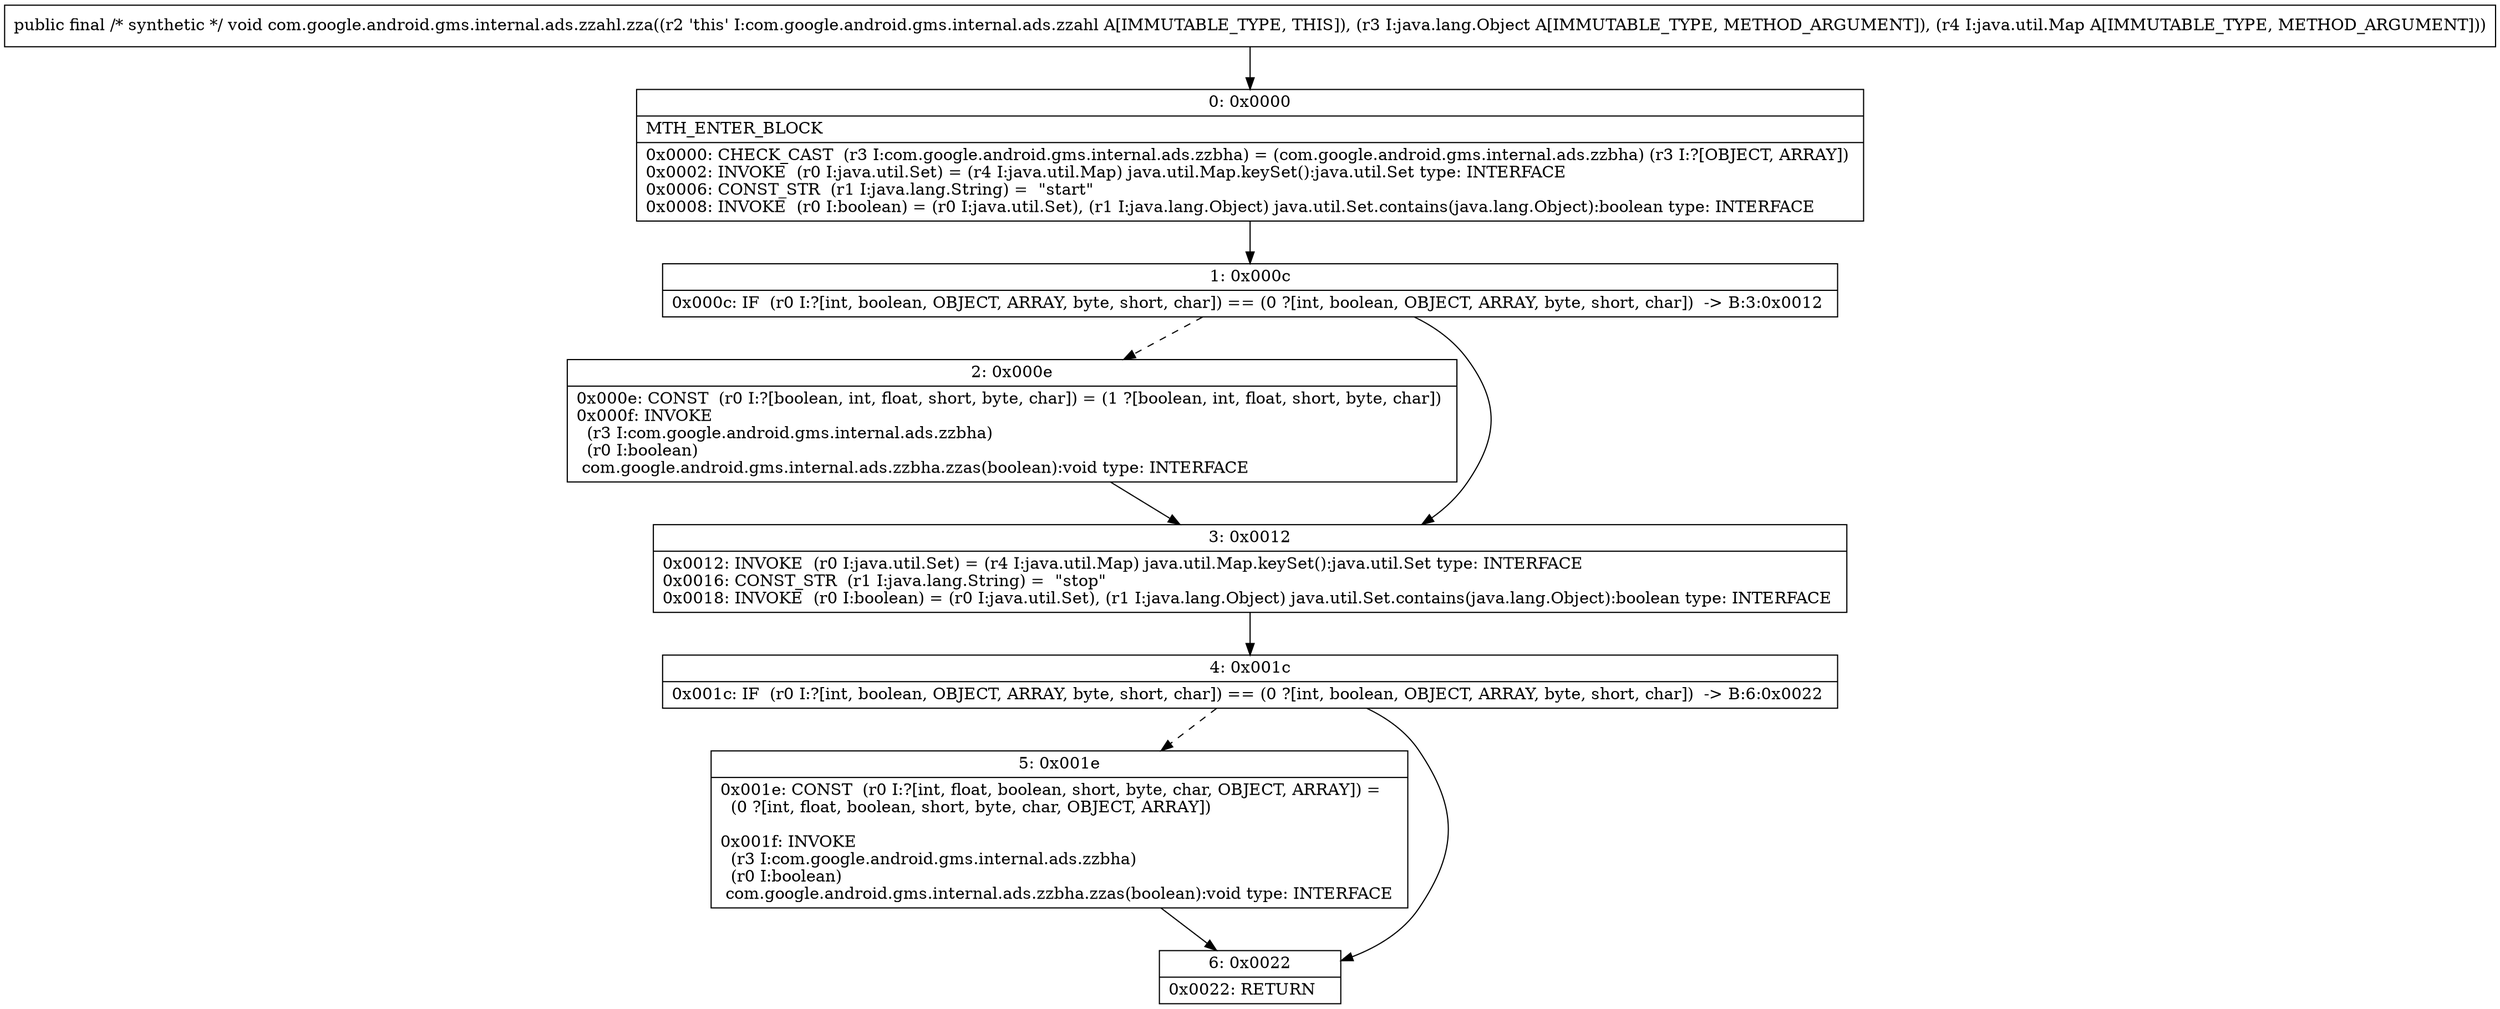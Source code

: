 digraph "CFG forcom.google.android.gms.internal.ads.zzahl.zza(Ljava\/lang\/Object;Ljava\/util\/Map;)V" {
Node_0 [shape=record,label="{0\:\ 0x0000|MTH_ENTER_BLOCK\l|0x0000: CHECK_CAST  (r3 I:com.google.android.gms.internal.ads.zzbha) = (com.google.android.gms.internal.ads.zzbha) (r3 I:?[OBJECT, ARRAY]) \l0x0002: INVOKE  (r0 I:java.util.Set) = (r4 I:java.util.Map) java.util.Map.keySet():java.util.Set type: INTERFACE \l0x0006: CONST_STR  (r1 I:java.lang.String) =  \"start\" \l0x0008: INVOKE  (r0 I:boolean) = (r0 I:java.util.Set), (r1 I:java.lang.Object) java.util.Set.contains(java.lang.Object):boolean type: INTERFACE \l}"];
Node_1 [shape=record,label="{1\:\ 0x000c|0x000c: IF  (r0 I:?[int, boolean, OBJECT, ARRAY, byte, short, char]) == (0 ?[int, boolean, OBJECT, ARRAY, byte, short, char])  \-\> B:3:0x0012 \l}"];
Node_2 [shape=record,label="{2\:\ 0x000e|0x000e: CONST  (r0 I:?[boolean, int, float, short, byte, char]) = (1 ?[boolean, int, float, short, byte, char]) \l0x000f: INVOKE  \l  (r3 I:com.google.android.gms.internal.ads.zzbha)\l  (r0 I:boolean)\l com.google.android.gms.internal.ads.zzbha.zzas(boolean):void type: INTERFACE \l}"];
Node_3 [shape=record,label="{3\:\ 0x0012|0x0012: INVOKE  (r0 I:java.util.Set) = (r4 I:java.util.Map) java.util.Map.keySet():java.util.Set type: INTERFACE \l0x0016: CONST_STR  (r1 I:java.lang.String) =  \"stop\" \l0x0018: INVOKE  (r0 I:boolean) = (r0 I:java.util.Set), (r1 I:java.lang.Object) java.util.Set.contains(java.lang.Object):boolean type: INTERFACE \l}"];
Node_4 [shape=record,label="{4\:\ 0x001c|0x001c: IF  (r0 I:?[int, boolean, OBJECT, ARRAY, byte, short, char]) == (0 ?[int, boolean, OBJECT, ARRAY, byte, short, char])  \-\> B:6:0x0022 \l}"];
Node_5 [shape=record,label="{5\:\ 0x001e|0x001e: CONST  (r0 I:?[int, float, boolean, short, byte, char, OBJECT, ARRAY]) = \l  (0 ?[int, float, boolean, short, byte, char, OBJECT, ARRAY])\l \l0x001f: INVOKE  \l  (r3 I:com.google.android.gms.internal.ads.zzbha)\l  (r0 I:boolean)\l com.google.android.gms.internal.ads.zzbha.zzas(boolean):void type: INTERFACE \l}"];
Node_6 [shape=record,label="{6\:\ 0x0022|0x0022: RETURN   \l}"];
MethodNode[shape=record,label="{public final \/* synthetic *\/ void com.google.android.gms.internal.ads.zzahl.zza((r2 'this' I:com.google.android.gms.internal.ads.zzahl A[IMMUTABLE_TYPE, THIS]), (r3 I:java.lang.Object A[IMMUTABLE_TYPE, METHOD_ARGUMENT]), (r4 I:java.util.Map A[IMMUTABLE_TYPE, METHOD_ARGUMENT])) }"];
MethodNode -> Node_0;
Node_0 -> Node_1;
Node_1 -> Node_2[style=dashed];
Node_1 -> Node_3;
Node_2 -> Node_3;
Node_3 -> Node_4;
Node_4 -> Node_5[style=dashed];
Node_4 -> Node_6;
Node_5 -> Node_6;
}

